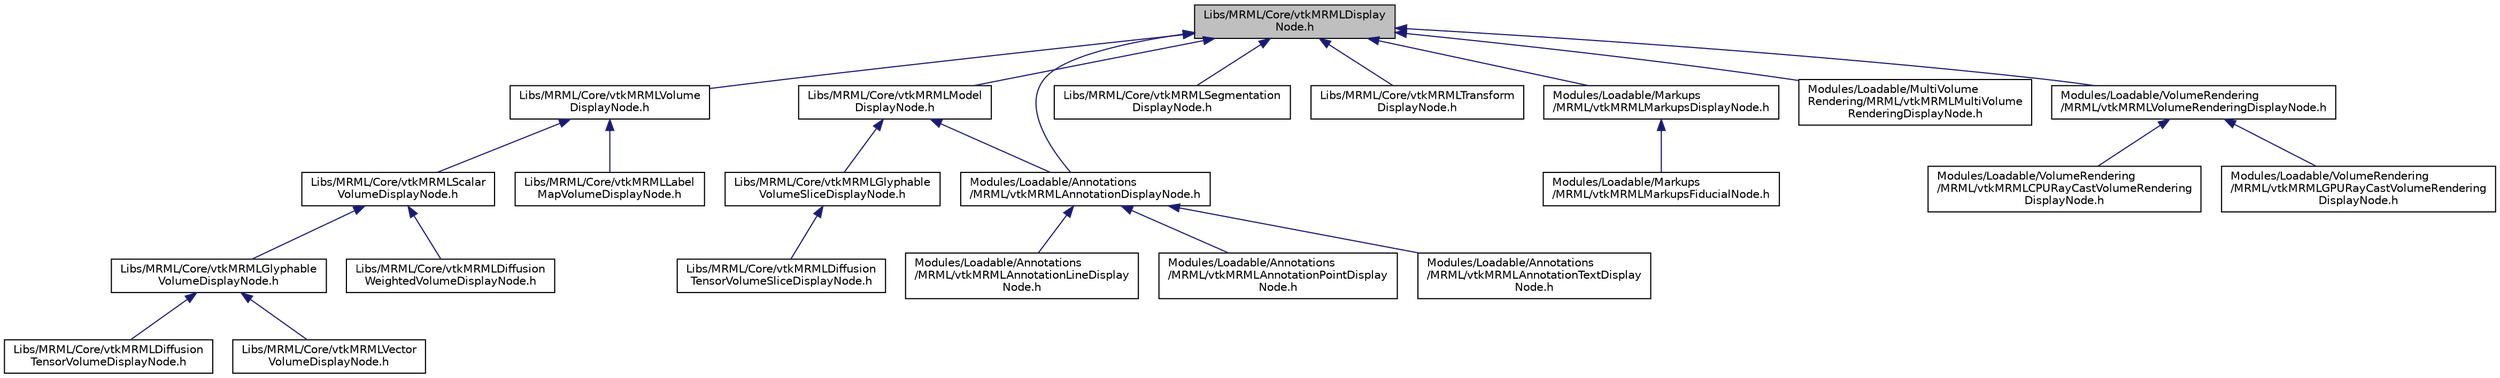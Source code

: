 digraph "Libs/MRML/Core/vtkMRMLDisplayNode.h"
{
  bgcolor="transparent";
  edge [fontname="Helvetica",fontsize="10",labelfontname="Helvetica",labelfontsize="10"];
  node [fontname="Helvetica",fontsize="10",shape=record];
  Node17 [label="Libs/MRML/Core/vtkMRMLDisplay\lNode.h",height=0.2,width=0.4,color="black", fillcolor="grey75", style="filled", fontcolor="black"];
  Node17 -> Node18 [dir="back",color="midnightblue",fontsize="10",style="solid",fontname="Helvetica"];
  Node18 [label="Libs/MRML/Core/vtkMRMLVolume\lDisplayNode.h",height=0.2,width=0.4,color="black",URL="$vtkMRMLVolumeDisplayNode_8h.html"];
  Node18 -> Node19 [dir="back",color="midnightblue",fontsize="10",style="solid",fontname="Helvetica"];
  Node19 [label="Libs/MRML/Core/vtkMRMLScalar\lVolumeDisplayNode.h",height=0.2,width=0.4,color="black",URL="$vtkMRMLScalarVolumeDisplayNode_8h.html"];
  Node19 -> Node20 [dir="back",color="midnightblue",fontsize="10",style="solid",fontname="Helvetica"];
  Node20 [label="Libs/MRML/Core/vtkMRMLGlyphable\lVolumeDisplayNode.h",height=0.2,width=0.4,color="black",URL="$vtkMRMLGlyphableVolumeDisplayNode_8h.html"];
  Node20 -> Node21 [dir="back",color="midnightblue",fontsize="10",style="solid",fontname="Helvetica"];
  Node21 [label="Libs/MRML/Core/vtkMRMLDiffusion\lTensorVolumeDisplayNode.h",height=0.2,width=0.4,color="black",URL="$vtkMRMLDiffusionTensorVolumeDisplayNode_8h.html"];
  Node20 -> Node22 [dir="back",color="midnightblue",fontsize="10",style="solid",fontname="Helvetica"];
  Node22 [label="Libs/MRML/Core/vtkMRMLVector\lVolumeDisplayNode.h",height=0.2,width=0.4,color="black",URL="$vtkMRMLVectorVolumeDisplayNode_8h.html"];
  Node19 -> Node23 [dir="back",color="midnightblue",fontsize="10",style="solid",fontname="Helvetica"];
  Node23 [label="Libs/MRML/Core/vtkMRMLDiffusion\lWeightedVolumeDisplayNode.h",height=0.2,width=0.4,color="black",URL="$vtkMRMLDiffusionWeightedVolumeDisplayNode_8h.html"];
  Node18 -> Node24 [dir="back",color="midnightblue",fontsize="10",style="solid",fontname="Helvetica"];
  Node24 [label="Libs/MRML/Core/vtkMRMLLabel\lMapVolumeDisplayNode.h",height=0.2,width=0.4,color="black",URL="$vtkMRMLLabelMapVolumeDisplayNode_8h.html"];
  Node17 -> Node25 [dir="back",color="midnightblue",fontsize="10",style="solid",fontname="Helvetica"];
  Node25 [label="Libs/MRML/Core/vtkMRMLModel\lDisplayNode.h",height=0.2,width=0.4,color="black",URL="$vtkMRMLModelDisplayNode_8h.html"];
  Node25 -> Node26 [dir="back",color="midnightblue",fontsize="10",style="solid",fontname="Helvetica"];
  Node26 [label="Libs/MRML/Core/vtkMRMLGlyphable\lVolumeSliceDisplayNode.h",height=0.2,width=0.4,color="black",URL="$vtkMRMLGlyphableVolumeSliceDisplayNode_8h.html"];
  Node26 -> Node27 [dir="back",color="midnightblue",fontsize="10",style="solid",fontname="Helvetica"];
  Node27 [label="Libs/MRML/Core/vtkMRMLDiffusion\lTensorVolumeSliceDisplayNode.h",height=0.2,width=0.4,color="black",URL="$vtkMRMLDiffusionTensorVolumeSliceDisplayNode_8h.html"];
  Node25 -> Node28 [dir="back",color="midnightblue",fontsize="10",style="solid",fontname="Helvetica"];
  Node28 [label="Modules/Loadable/Annotations\l/MRML/vtkMRMLAnnotationDisplayNode.h",height=0.2,width=0.4,color="black",URL="$vtkMRMLAnnotationDisplayNode_8h.html"];
  Node28 -> Node29 [dir="back",color="midnightblue",fontsize="10",style="solid",fontname="Helvetica"];
  Node29 [label="Modules/Loadable/Annotations\l/MRML/vtkMRMLAnnotationLineDisplay\lNode.h",height=0.2,width=0.4,color="black",URL="$vtkMRMLAnnotationLineDisplayNode_8h.html"];
  Node28 -> Node30 [dir="back",color="midnightblue",fontsize="10",style="solid",fontname="Helvetica"];
  Node30 [label="Modules/Loadable/Annotations\l/MRML/vtkMRMLAnnotationPointDisplay\lNode.h",height=0.2,width=0.4,color="black",URL="$vtkMRMLAnnotationPointDisplayNode_8h.html"];
  Node28 -> Node31 [dir="back",color="midnightblue",fontsize="10",style="solid",fontname="Helvetica"];
  Node31 [label="Modules/Loadable/Annotations\l/MRML/vtkMRMLAnnotationTextDisplay\lNode.h",height=0.2,width=0.4,color="black",URL="$vtkMRMLAnnotationTextDisplayNode_8h.html"];
  Node17 -> Node32 [dir="back",color="midnightblue",fontsize="10",style="solid",fontname="Helvetica"];
  Node32 [label="Libs/MRML/Core/vtkMRMLSegmentation\lDisplayNode.h",height=0.2,width=0.4,color="black",URL="$vtkMRMLSegmentationDisplayNode_8h.html"];
  Node17 -> Node33 [dir="back",color="midnightblue",fontsize="10",style="solid",fontname="Helvetica"];
  Node33 [label="Libs/MRML/Core/vtkMRMLTransform\lDisplayNode.h",height=0.2,width=0.4,color="black",URL="$vtkMRMLTransformDisplayNode_8h.html"];
  Node17 -> Node28 [dir="back",color="midnightblue",fontsize="10",style="solid",fontname="Helvetica"];
  Node17 -> Node34 [dir="back",color="midnightblue",fontsize="10",style="solid",fontname="Helvetica"];
  Node34 [label="Modules/Loadable/Markups\l/MRML/vtkMRMLMarkupsDisplayNode.h",height=0.2,width=0.4,color="black",URL="$vtkMRMLMarkupsDisplayNode_8h.html"];
  Node34 -> Node35 [dir="back",color="midnightblue",fontsize="10",style="solid",fontname="Helvetica"];
  Node35 [label="Modules/Loadable/Markups\l/MRML/vtkMRMLMarkupsFiducialNode.h",height=0.2,width=0.4,color="black",URL="$vtkMRMLMarkupsFiducialNode_8h.html"];
  Node17 -> Node36 [dir="back",color="midnightblue",fontsize="10",style="solid",fontname="Helvetica"];
  Node36 [label="Modules/Loadable/MultiVolume\lRendering/MRML/vtkMRMLMultiVolume\lRenderingDisplayNode.h",height=0.2,width=0.4,color="black",URL="$vtkMRMLMultiVolumeRenderingDisplayNode_8h.html"];
  Node17 -> Node37 [dir="back",color="midnightblue",fontsize="10",style="solid",fontname="Helvetica"];
  Node37 [label="Modules/Loadable/VolumeRendering\l/MRML/vtkMRMLVolumeRenderingDisplayNode.h",height=0.2,width=0.4,color="black",URL="$vtkMRMLVolumeRenderingDisplayNode_8h.html"];
  Node37 -> Node38 [dir="back",color="midnightblue",fontsize="10",style="solid",fontname="Helvetica"];
  Node38 [label="Modules/Loadable/VolumeRendering\l/MRML/vtkMRMLCPURayCastVolumeRendering\lDisplayNode.h",height=0.2,width=0.4,color="black",URL="$vtkMRMLCPURayCastVolumeRenderingDisplayNode_8h.html"];
  Node37 -> Node39 [dir="back",color="midnightblue",fontsize="10",style="solid",fontname="Helvetica"];
  Node39 [label="Modules/Loadable/VolumeRendering\l/MRML/vtkMRMLGPURayCastVolumeRendering\lDisplayNode.h",height=0.2,width=0.4,color="black",URL="$vtkMRMLGPURayCastVolumeRenderingDisplayNode_8h.html"];
}
